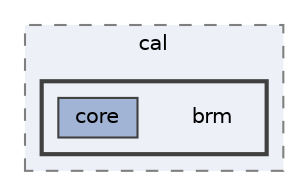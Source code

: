 digraph "repository/brm-core/src/test/java/com/sterlite/cal/brm"
{
 // LATEX_PDF_SIZE
  bgcolor="transparent";
  edge [fontname=Helvetica,fontsize=10,labelfontname=Helvetica,labelfontsize=10];
  node [fontname=Helvetica,fontsize=10,shape=box,height=0.2,width=0.4];
  compound=true
  subgraph clusterdir_b6c7789bdf2fad1fc28b335ebe987958 {
    graph [ bgcolor="#edf0f7", pencolor="grey50", label="cal", fontname=Helvetica,fontsize=10 style="filled,dashed", URL="dir_b6c7789bdf2fad1fc28b335ebe987958.html",tooltip=""]
  subgraph clusterdir_7a64388410a6e0b50b0f40eda9df2352 {
    graph [ bgcolor="#edf0f7", pencolor="grey25", label="", fontname=Helvetica,fontsize=10 style="filled,bold", URL="dir_7a64388410a6e0b50b0f40eda9df2352.html",tooltip=""]
    dir_7a64388410a6e0b50b0f40eda9df2352 [shape=plaintext, label="brm"];
  dir_d0573f41a6105efa0ac007c3c0cb581d [label="core", fillcolor="#a2b4d6", color="grey25", style="filled", URL="dir_d0573f41a6105efa0ac007c3c0cb581d.html",tooltip=""];
  }
  }
}
